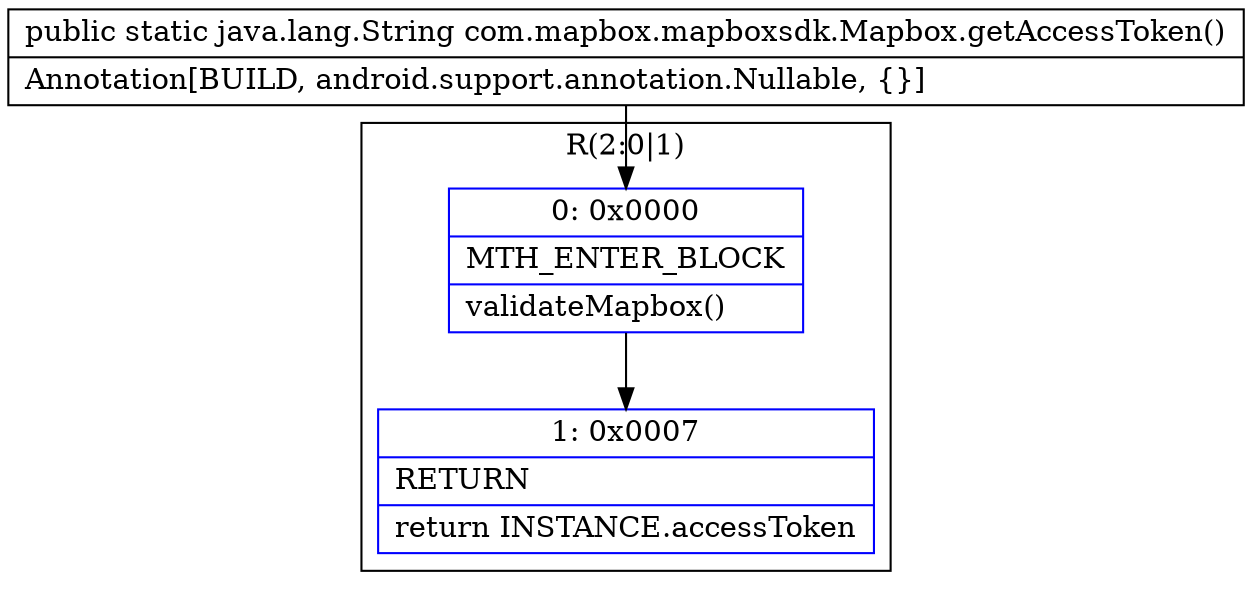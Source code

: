 digraph "CFG forcom.mapbox.mapboxsdk.Mapbox.getAccessToken()Ljava\/lang\/String;" {
subgraph cluster_Region_1793953875 {
label = "R(2:0|1)";
node [shape=record,color=blue];
Node_0 [shape=record,label="{0\:\ 0x0000|MTH_ENTER_BLOCK\l|validateMapbox()\l}"];
Node_1 [shape=record,label="{1\:\ 0x0007|RETURN\l|return INSTANCE.accessToken\l}"];
}
MethodNode[shape=record,label="{public static java.lang.String com.mapbox.mapboxsdk.Mapbox.getAccessToken()  | Annotation[BUILD, android.support.annotation.Nullable, \{\}]\l}"];
MethodNode -> Node_0;
Node_0 -> Node_1;
}

